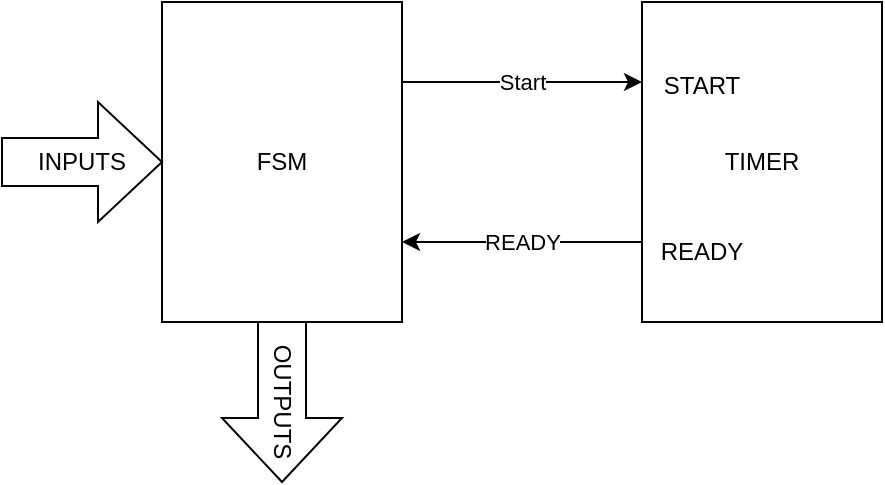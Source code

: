 <mxfile version="16.5.1" type="device"><diagram id="Y9K2IWnoRT1GxxV35vib" name="Page-1"><mxGraphModel dx="1102" dy="857" grid="1" gridSize="10" guides="1" tooltips="1" connect="1" arrows="1" fold="1" page="1" pageScale="1" pageWidth="827" pageHeight="1169" math="0" shadow="0"><root><mxCell id="0"/><mxCell id="1" parent="0"/><mxCell id="27FAw8y31f13yag0kvsV-1" value="FSM" style="rounded=0;whiteSpace=wrap;html=1;" vertex="1" parent="1"><mxGeometry x="120" y="200" width="120" height="160" as="geometry"/></mxCell><mxCell id="27FAw8y31f13yag0kvsV-2" value="TIMER" style="rounded=0;whiteSpace=wrap;html=1;points=[[0,0,0,0,0],[0,0.25,0,0,0],[0,0.5,0,0,0],[0,0.75,0,0,0],[0,1,0,0,0],[0.25,0,0,0,0],[0.25,1,0,0,0],[0.5,0,0,0,0],[0.5,1,0,0,0],[0.75,0,0,0,0],[0.75,1,0,0,0],[1,0,0,0,0],[1,0.25,0,0,0],[1,0.5,0,0,0],[1,0.75,0,0,0],[1,1,0,0,0]];" vertex="1" parent="1"><mxGeometry x="360" y="200" width="120" height="160" as="geometry"/></mxCell><mxCell id="27FAw8y31f13yag0kvsV-3" value="Start" style="endArrow=classic;html=1;rounded=0;exitX=1;exitY=0.25;exitDx=0;exitDy=0;entryX=0;entryY=0.25;entryDx=0;entryDy=0;entryPerimeter=0;" edge="1" parent="1" source="27FAw8y31f13yag0kvsV-1" target="27FAw8y31f13yag0kvsV-2"><mxGeometry width="50" height="50" relative="1" as="geometry"><mxPoint x="390" y="460" as="sourcePoint"/><mxPoint x="440" y="410" as="targetPoint"/></mxGeometry></mxCell><mxCell id="27FAw8y31f13yag0kvsV-6" value="OUTPUTS" style="shape=singleArrow;whiteSpace=wrap;html=1;arrowWidth=0.4;arrowSize=0.4;rounded=0;rotation=90;" vertex="1" parent="1"><mxGeometry x="140" y="370" width="80" height="60" as="geometry"/></mxCell><mxCell id="27FAw8y31f13yag0kvsV-8" value="INPUTS" style="shape=singleArrow;whiteSpace=wrap;html=1;arrowWidth=0.4;arrowSize=0.4;rounded=0;" vertex="1" parent="1"><mxGeometry x="40" y="250" width="80" height="60" as="geometry"/></mxCell><mxCell id="27FAw8y31f13yag0kvsV-10" value="START" style="text;html=1;strokeColor=none;fillColor=none;align=center;verticalAlign=middle;whiteSpace=wrap;rounded=0;" vertex="1" parent="1"><mxGeometry x="360" y="227" width="60" height="30" as="geometry"/></mxCell><mxCell id="27FAw8y31f13yag0kvsV-11" value="READY" style="text;html=1;strokeColor=none;fillColor=none;align=center;verticalAlign=middle;whiteSpace=wrap;rounded=0;" vertex="1" parent="1"><mxGeometry x="360" y="310" width="60" height="30" as="geometry"/></mxCell><mxCell id="27FAw8y31f13yag0kvsV-16" value="READY" style="endArrow=classic;html=1;rounded=0;entryX=1;entryY=0.75;entryDx=0;entryDy=0;exitX=0;exitY=0.75;exitDx=0;exitDy=0;exitPerimeter=0;" edge="1" parent="1" source="27FAw8y31f13yag0kvsV-2" target="27FAw8y31f13yag0kvsV-1"><mxGeometry width="50" height="50" relative="1" as="geometry"><mxPoint x="390" y="460" as="sourcePoint"/><mxPoint x="440" y="410" as="targetPoint"/></mxGeometry></mxCell></root></mxGraphModel></diagram></mxfile>
